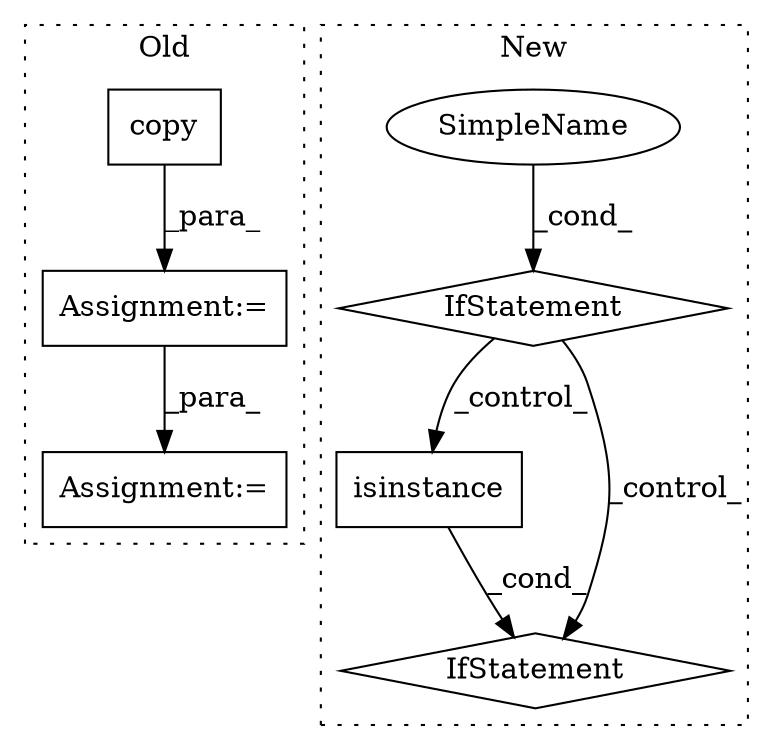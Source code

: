 digraph G {
subgraph cluster0 {
1 [label="copy" a="32" s="9662" l="6" shape="box"];
4 [label="Assignment:=" a="7" s="9655" l="1" shape="box"];
5 [label="Assignment:=" a="7" s="9875" l="1" shape="box"];
label = "Old";
style="dotted";
}
subgraph cluster1 {
2 [label="isinstance" a="32" s="11558,11584" l="11,1" shape="box"];
3 [label="IfStatement" a="25" s="11585" l="10" shape="diamond"];
6 [label="SimpleName" a="42" s="" l="" shape="ellipse"];
7 [label="IfStatement" a="25" s="11428,11449" l="4,2" shape="diamond"];
label = "New";
style="dotted";
}
1 -> 4 [label="_para_"];
2 -> 3 [label="_cond_"];
4 -> 5 [label="_para_"];
6 -> 7 [label="_cond_"];
7 -> 3 [label="_control_"];
7 -> 2 [label="_control_"];
}